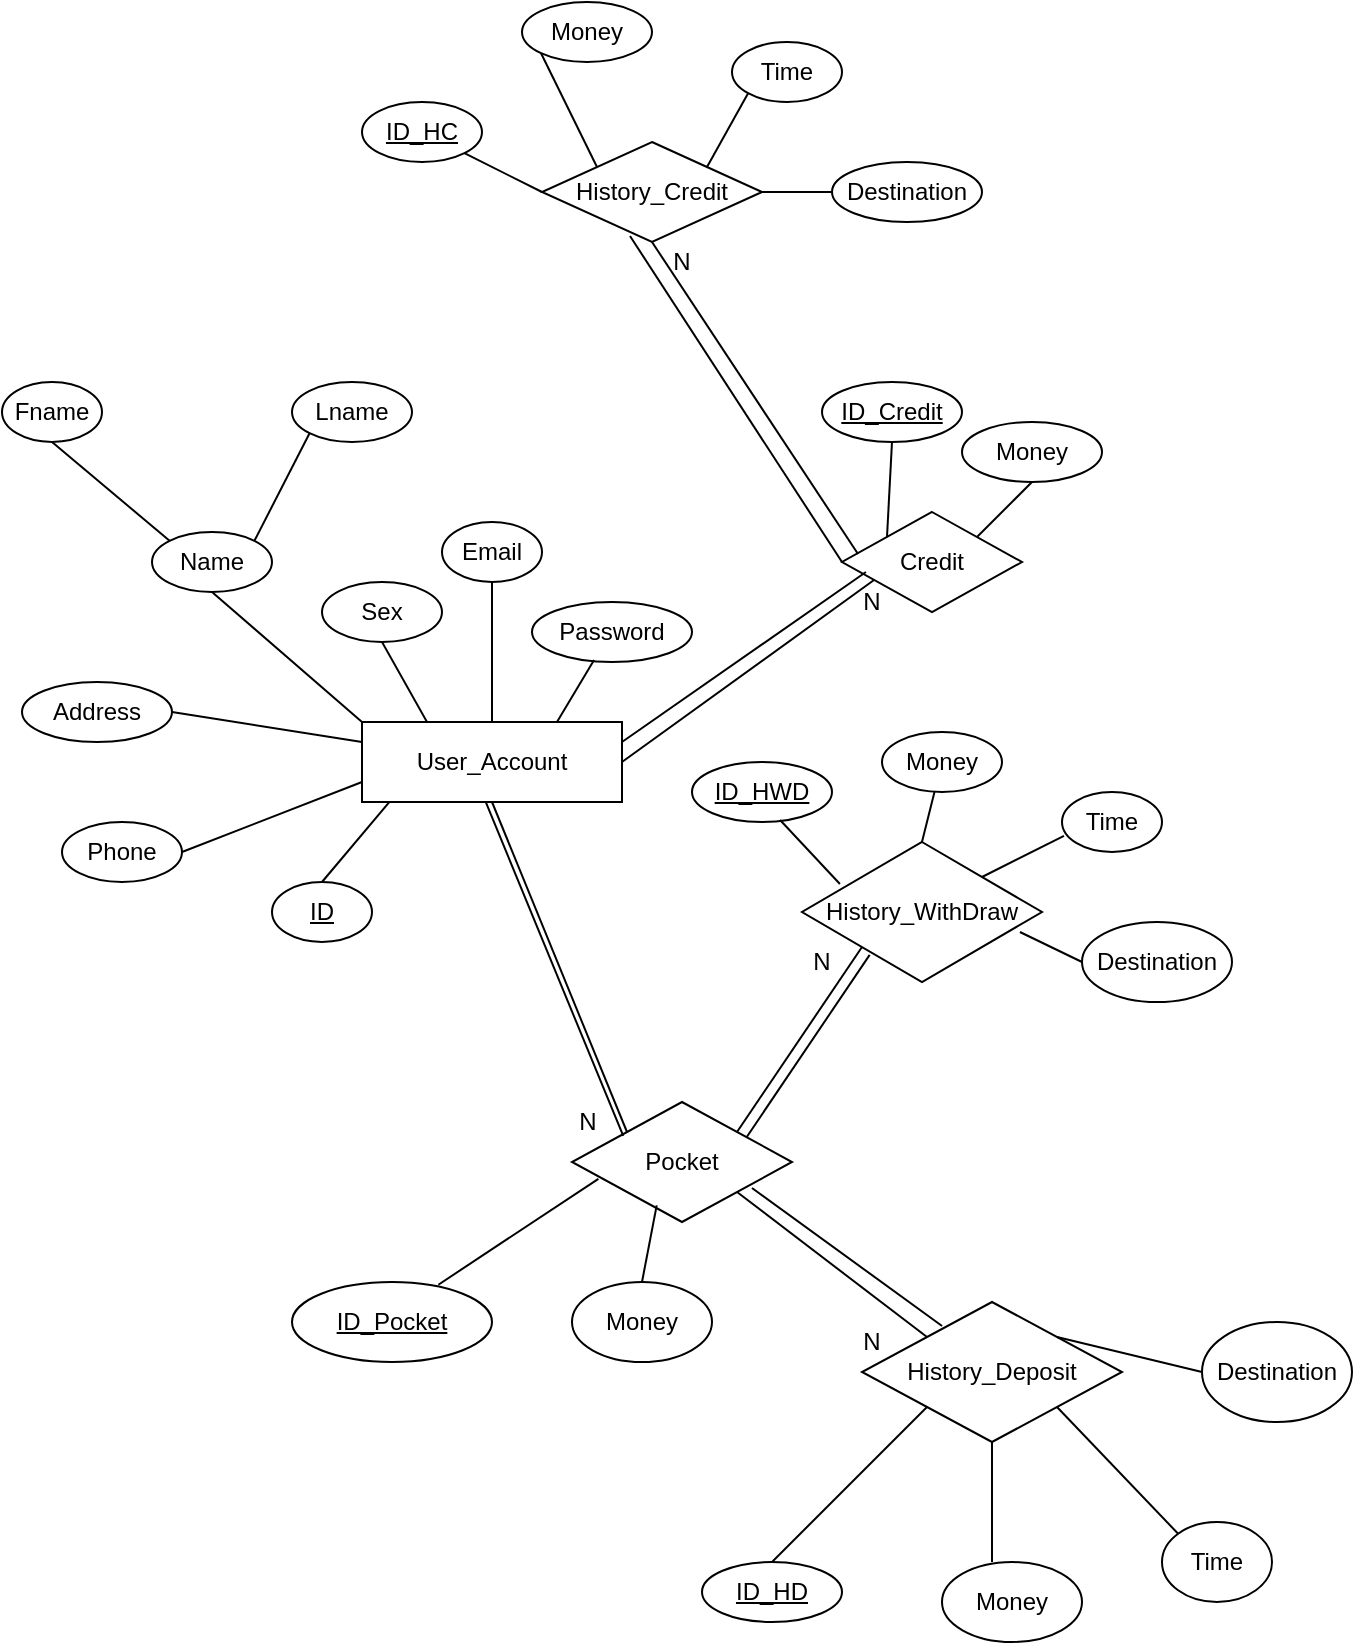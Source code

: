 <mxfile version="14.3.2" type="github">
  <diagram id="nqh-eFb9nkpcU3kw4LIQ" name="Page-1">
    <mxGraphModel dx="1673" dy="941" grid="1" gridSize="10" guides="1" tooltips="1" connect="1" arrows="1" fold="1" page="1" pageScale="1" pageWidth="850" pageHeight="1100" math="0" shadow="0">
      <root>
        <mxCell id="0" />
        <mxCell id="1" parent="0" />
        <mxCell id="xHp5DNosXy4V1_-R_v9--1" value="" style="rounded=0;whiteSpace=wrap;html=1;" vertex="1" parent="1">
          <mxGeometry x="280" y="390" width="130" height="40" as="geometry" />
        </mxCell>
        <mxCell id="xHp5DNosXy4V1_-R_v9--2" value="User_Account" style="text;html=1;strokeColor=none;fillColor=none;align=center;verticalAlign=middle;whiteSpace=wrap;rounded=0;" vertex="1" parent="1">
          <mxGeometry x="305" y="395" width="80" height="30" as="geometry" />
        </mxCell>
        <mxCell id="xHp5DNosXy4V1_-R_v9--16" value="Name" style="ellipse;whiteSpace=wrap;html=1;" vertex="1" parent="1">
          <mxGeometry x="175" y="295" width="60" height="30" as="geometry" />
        </mxCell>
        <mxCell id="xHp5DNosXy4V1_-R_v9--17" value="Fname" style="ellipse;whiteSpace=wrap;html=1;" vertex="1" parent="1">
          <mxGeometry x="100" y="220" width="50" height="30" as="geometry" />
        </mxCell>
        <mxCell id="xHp5DNosXy4V1_-R_v9--18" value="Lname" style="ellipse;whiteSpace=wrap;html=1;" vertex="1" parent="1">
          <mxGeometry x="245" y="220" width="60" height="30" as="geometry" />
        </mxCell>
        <mxCell id="xHp5DNosXy4V1_-R_v9--19" value="Sex" style="ellipse;whiteSpace=wrap;html=1;" vertex="1" parent="1">
          <mxGeometry x="260" y="320" width="60" height="30" as="geometry" />
        </mxCell>
        <mxCell id="xHp5DNosXy4V1_-R_v9--20" value="Email" style="ellipse;whiteSpace=wrap;html=1;" vertex="1" parent="1">
          <mxGeometry x="320" y="290" width="50" height="30" as="geometry" />
        </mxCell>
        <mxCell id="xHp5DNosXy4V1_-R_v9--21" value="Address" style="ellipse;whiteSpace=wrap;html=1;" vertex="1" parent="1">
          <mxGeometry x="110" y="370" width="75" height="30" as="geometry" />
        </mxCell>
        <mxCell id="xHp5DNosXy4V1_-R_v9--22" value="Phone" style="ellipse;whiteSpace=wrap;html=1;" vertex="1" parent="1">
          <mxGeometry x="130" y="440" width="60" height="30" as="geometry" />
        </mxCell>
        <mxCell id="xHp5DNosXy4V1_-R_v9--23" value="Password" style="ellipse;whiteSpace=wrap;html=1;" vertex="1" parent="1">
          <mxGeometry x="365" y="330" width="80" height="30" as="geometry" />
        </mxCell>
        <mxCell id="xHp5DNosXy4V1_-R_v9--24" value="" style="endArrow=none;html=1;entryX=0;entryY=0;entryDx=0;entryDy=0;exitX=0.5;exitY=1;exitDx=0;exitDy=0;" edge="1" parent="1" source="xHp5DNosXy4V1_-R_v9--16" target="xHp5DNosXy4V1_-R_v9--1">
          <mxGeometry width="50" height="50" relative="1" as="geometry">
            <mxPoint x="370" y="470" as="sourcePoint" />
            <mxPoint x="420" y="420" as="targetPoint" />
            <Array as="points" />
          </mxGeometry>
        </mxCell>
        <mxCell id="xHp5DNosXy4V1_-R_v9--25" value="" style="endArrow=none;html=1;entryX=1;entryY=0;entryDx=0;entryDy=0;exitX=0;exitY=1;exitDx=0;exitDy=0;" edge="1" parent="1" source="xHp5DNosXy4V1_-R_v9--18" target="xHp5DNosXy4V1_-R_v9--16">
          <mxGeometry width="50" height="50" relative="1" as="geometry">
            <mxPoint x="370" y="470" as="sourcePoint" />
            <mxPoint x="420" y="420" as="targetPoint" />
          </mxGeometry>
        </mxCell>
        <mxCell id="xHp5DNosXy4V1_-R_v9--26" value="" style="endArrow=none;html=1;entryX=0;entryY=0;entryDx=0;entryDy=0;exitX=0.5;exitY=1;exitDx=0;exitDy=0;" edge="1" parent="1" source="xHp5DNosXy4V1_-R_v9--17" target="xHp5DNosXy4V1_-R_v9--16">
          <mxGeometry width="50" height="50" relative="1" as="geometry">
            <mxPoint x="370" y="470" as="sourcePoint" />
            <mxPoint x="420" y="420" as="targetPoint" />
          </mxGeometry>
        </mxCell>
        <mxCell id="xHp5DNosXy4V1_-R_v9--27" value="" style="endArrow=none;html=1;entryX=0.25;entryY=0;entryDx=0;entryDy=0;exitX=0.5;exitY=1;exitDx=0;exitDy=0;" edge="1" parent="1" source="xHp5DNosXy4V1_-R_v9--19" target="xHp5DNosXy4V1_-R_v9--1">
          <mxGeometry width="50" height="50" relative="1" as="geometry">
            <mxPoint x="370" y="470" as="sourcePoint" />
            <mxPoint x="420" y="420" as="targetPoint" />
          </mxGeometry>
        </mxCell>
        <mxCell id="xHp5DNosXy4V1_-R_v9--28" value="" style="endArrow=none;html=1;entryX=0.5;entryY=0;entryDx=0;entryDy=0;exitX=0.5;exitY=1;exitDx=0;exitDy=0;" edge="1" parent="1" source="xHp5DNosXy4V1_-R_v9--20" target="xHp5DNosXy4V1_-R_v9--1">
          <mxGeometry width="50" height="50" relative="1" as="geometry">
            <mxPoint x="370" y="470" as="sourcePoint" />
            <mxPoint x="420" y="420" as="targetPoint" />
          </mxGeometry>
        </mxCell>
        <mxCell id="xHp5DNosXy4V1_-R_v9--29" value="" style="endArrow=none;html=1;entryX=0.75;entryY=0;entryDx=0;entryDy=0;exitX=0.388;exitY=0.967;exitDx=0;exitDy=0;exitPerimeter=0;" edge="1" parent="1" source="xHp5DNosXy4V1_-R_v9--23" target="xHp5DNosXy4V1_-R_v9--1">
          <mxGeometry width="50" height="50" relative="1" as="geometry">
            <mxPoint x="370" y="470" as="sourcePoint" />
            <mxPoint x="420" y="420" as="targetPoint" />
          </mxGeometry>
        </mxCell>
        <mxCell id="xHp5DNosXy4V1_-R_v9--30" value="" style="endArrow=none;html=1;entryX=0;entryY=0.25;entryDx=0;entryDy=0;exitX=1;exitY=0.5;exitDx=0;exitDy=0;" edge="1" parent="1" source="xHp5DNosXy4V1_-R_v9--21" target="xHp5DNosXy4V1_-R_v9--1">
          <mxGeometry width="50" height="50" relative="1" as="geometry">
            <mxPoint x="370" y="470" as="sourcePoint" />
            <mxPoint x="420" y="420" as="targetPoint" />
          </mxGeometry>
        </mxCell>
        <mxCell id="xHp5DNosXy4V1_-R_v9--31" value="" style="endArrow=none;html=1;entryX=0;entryY=0.75;entryDx=0;entryDy=0;exitX=1;exitY=0.5;exitDx=0;exitDy=0;" edge="1" parent="1" source="xHp5DNosXy4V1_-R_v9--22" target="xHp5DNosXy4V1_-R_v9--1">
          <mxGeometry width="50" height="50" relative="1" as="geometry">
            <mxPoint x="370" y="470" as="sourcePoint" />
            <mxPoint x="420" y="420" as="targetPoint" />
          </mxGeometry>
        </mxCell>
        <mxCell id="xHp5DNosXy4V1_-R_v9--32" value="Pocket" style="rhombus;whiteSpace=wrap;html=1;" vertex="1" parent="1">
          <mxGeometry x="385" y="580" width="110" height="60" as="geometry" />
        </mxCell>
        <mxCell id="xHp5DNosXy4V1_-R_v9--33" value="ID" style="ellipse;whiteSpace=wrap;html=1;fontStyle=4" vertex="1" parent="1">
          <mxGeometry x="235" y="470" width="50" height="30" as="geometry" />
        </mxCell>
        <mxCell id="xHp5DNosXy4V1_-R_v9--34" value="" style="endArrow=none;html=1;entryX=0.104;entryY=1.004;entryDx=0;entryDy=0;entryPerimeter=0;exitX=0.5;exitY=0;exitDx=0;exitDy=0;" edge="1" parent="1" source="xHp5DNosXy4V1_-R_v9--33" target="xHp5DNosXy4V1_-R_v9--1">
          <mxGeometry width="50" height="50" relative="1" as="geometry">
            <mxPoint x="750" y="510" as="sourcePoint" />
            <mxPoint x="800" y="460" as="targetPoint" />
          </mxGeometry>
        </mxCell>
        <mxCell id="xHp5DNosXy4V1_-R_v9--35" value="ID_Pocket" style="ellipse;whiteSpace=wrap;html=1;fontStyle=4" vertex="1" parent="1">
          <mxGeometry x="245" y="670" width="100" height="40" as="geometry" />
        </mxCell>
        <mxCell id="xHp5DNosXy4V1_-R_v9--36" value="Money" style="ellipse;whiteSpace=wrap;html=1;" vertex="1" parent="1">
          <mxGeometry x="385" y="670" width="70" height="40" as="geometry" />
        </mxCell>
        <mxCell id="xHp5DNosXy4V1_-R_v9--37" value="" style="endArrow=none;html=1;entryX=0.12;entryY=0.64;entryDx=0;entryDy=0;entryPerimeter=0;exitX=0.732;exitY=0.034;exitDx=0;exitDy=0;exitPerimeter=0;" edge="1" parent="1" source="xHp5DNosXy4V1_-R_v9--35" target="xHp5DNosXy4V1_-R_v9--32">
          <mxGeometry width="50" height="50" relative="1" as="geometry">
            <mxPoint x="750" y="510" as="sourcePoint" />
            <mxPoint x="800" y="460" as="targetPoint" />
          </mxGeometry>
        </mxCell>
        <mxCell id="xHp5DNosXy4V1_-R_v9--38" value="" style="endArrow=none;html=1;exitX=0.5;exitY=0;exitDx=0;exitDy=0;entryX=0.385;entryY=0.861;entryDx=0;entryDy=0;entryPerimeter=0;" edge="1" parent="1" source="xHp5DNosXy4V1_-R_v9--36" target="xHp5DNosXy4V1_-R_v9--32">
          <mxGeometry width="50" height="50" relative="1" as="geometry">
            <mxPoint x="750" y="510" as="sourcePoint" />
            <mxPoint x="424" y="630" as="targetPoint" />
          </mxGeometry>
        </mxCell>
        <mxCell id="xHp5DNosXy4V1_-R_v9--39" value="" style="endArrow=none;html=1;entryX=0;entryY=0;entryDx=0;entryDy=0;exitX=0.5;exitY=1;exitDx=0;exitDy=0;" edge="1" parent="1" source="xHp5DNosXy4V1_-R_v9--1" target="xHp5DNosXy4V1_-R_v9--32">
          <mxGeometry width="50" height="50" relative="1" as="geometry">
            <mxPoint x="410" y="620" as="sourcePoint" />
            <mxPoint x="460" y="570" as="targetPoint" />
          </mxGeometry>
        </mxCell>
        <mxCell id="xHp5DNosXy4V1_-R_v9--40" value="" style="endArrow=none;html=1;exitX=0.233;exitY=0.283;exitDx=0;exitDy=0;exitPerimeter=0;entryX=0.477;entryY=1.009;entryDx=0;entryDy=0;entryPerimeter=0;" edge="1" parent="1" source="xHp5DNosXy4V1_-R_v9--32" target="xHp5DNosXy4V1_-R_v9--1">
          <mxGeometry width="50" height="50" relative="1" as="geometry">
            <mxPoint x="410" y="620" as="sourcePoint" />
            <mxPoint x="340" y="432" as="targetPoint" />
          </mxGeometry>
        </mxCell>
        <mxCell id="xHp5DNosXy4V1_-R_v9--42" value="History_WithDraw" style="rhombus;whiteSpace=wrap;html=1;" vertex="1" parent="1">
          <mxGeometry x="500" y="450" width="120" height="70" as="geometry" />
        </mxCell>
        <mxCell id="xHp5DNosXy4V1_-R_v9--43" value="ID_HWD" style="ellipse;whiteSpace=wrap;html=1;fontStyle=4" vertex="1" parent="1">
          <mxGeometry x="445" y="410" width="70" height="30" as="geometry" />
        </mxCell>
        <mxCell id="xHp5DNosXy4V1_-R_v9--44" value="Money" style="ellipse;whiteSpace=wrap;html=1;" vertex="1" parent="1">
          <mxGeometry x="540" y="395" width="60" height="30" as="geometry" />
        </mxCell>
        <mxCell id="xHp5DNosXy4V1_-R_v9--45" value="" style="endArrow=none;html=1;entryX=0;entryY=1;entryDx=0;entryDy=0;exitX=1;exitY=0;exitDx=0;exitDy=0;" edge="1" parent="1" source="xHp5DNosXy4V1_-R_v9--32" target="xHp5DNosXy4V1_-R_v9--42">
          <mxGeometry width="50" height="50" relative="1" as="geometry">
            <mxPoint x="330" y="600" as="sourcePoint" />
            <mxPoint x="380" y="550" as="targetPoint" />
          </mxGeometry>
        </mxCell>
        <mxCell id="xHp5DNosXy4V1_-R_v9--46" value="" style="endArrow=none;html=1;entryX=0.282;entryY=0.806;entryDx=0;entryDy=0;entryPerimeter=0;exitX=0.792;exitY=0.298;exitDx=0;exitDy=0;exitPerimeter=0;" edge="1" parent="1" source="xHp5DNosXy4V1_-R_v9--32" target="xHp5DNosXy4V1_-R_v9--42">
          <mxGeometry width="50" height="50" relative="1" as="geometry">
            <mxPoint x="330" y="600" as="sourcePoint" />
            <mxPoint x="710" y="470" as="targetPoint" />
          </mxGeometry>
        </mxCell>
        <mxCell id="xHp5DNosXy4V1_-R_v9--47" value="Time" style="ellipse;whiteSpace=wrap;html=1;" vertex="1" parent="1">
          <mxGeometry x="630" y="425" width="50" height="30" as="geometry" />
        </mxCell>
        <mxCell id="xHp5DNosXy4V1_-R_v9--48" value="Destination" style="ellipse;whiteSpace=wrap;html=1;" vertex="1" parent="1">
          <mxGeometry x="640" y="490" width="75" height="40" as="geometry" />
        </mxCell>
        <mxCell id="xHp5DNosXy4V1_-R_v9--49" value="" style="endArrow=none;html=1;entryX=0.158;entryY=0.3;entryDx=0;entryDy=0;entryPerimeter=0;exitX=0.629;exitY=0.967;exitDx=0;exitDy=0;exitPerimeter=0;" edge="1" parent="1" source="xHp5DNosXy4V1_-R_v9--43" target="xHp5DNosXy4V1_-R_v9--42">
          <mxGeometry width="50" height="50" relative="1" as="geometry">
            <mxPoint x="220" y="470" as="sourcePoint" />
            <mxPoint x="270" y="420" as="targetPoint" />
          </mxGeometry>
        </mxCell>
        <mxCell id="xHp5DNosXy4V1_-R_v9--50" value="" style="endArrow=none;html=1;entryX=0.5;entryY=0;entryDx=0;entryDy=0;" edge="1" parent="1" source="xHp5DNosXy4V1_-R_v9--44" target="xHp5DNosXy4V1_-R_v9--42">
          <mxGeometry width="50" height="50" relative="1" as="geometry">
            <mxPoint x="220" y="470" as="sourcePoint" />
            <mxPoint x="270" y="420" as="targetPoint" />
          </mxGeometry>
        </mxCell>
        <mxCell id="xHp5DNosXy4V1_-R_v9--51" value="" style="endArrow=none;html=1;entryX=1;entryY=0;entryDx=0;entryDy=0;exitX=0.02;exitY=0.733;exitDx=0;exitDy=0;exitPerimeter=0;" edge="1" parent="1" source="xHp5DNosXy4V1_-R_v9--47" target="xHp5DNosXy4V1_-R_v9--42">
          <mxGeometry width="50" height="50" relative="1" as="geometry">
            <mxPoint x="220" y="470" as="sourcePoint" />
            <mxPoint x="270" y="420" as="targetPoint" />
          </mxGeometry>
        </mxCell>
        <mxCell id="xHp5DNosXy4V1_-R_v9--52" value="" style="endArrow=none;html=1;entryX=0.908;entryY=0.643;entryDx=0;entryDy=0;entryPerimeter=0;exitX=0;exitY=0.5;exitDx=0;exitDy=0;" edge="1" parent="1" source="xHp5DNosXy4V1_-R_v9--48" target="xHp5DNosXy4V1_-R_v9--42">
          <mxGeometry width="50" height="50" relative="1" as="geometry">
            <mxPoint x="220" y="470" as="sourcePoint" />
            <mxPoint x="270" y="420" as="targetPoint" />
          </mxGeometry>
        </mxCell>
        <mxCell id="xHp5DNosXy4V1_-R_v9--53" value="History_Deposit" style="rhombus;whiteSpace=wrap;html=1;" vertex="1" parent="1">
          <mxGeometry x="530" y="680" width="130" height="70" as="geometry" />
        </mxCell>
        <mxCell id="xHp5DNosXy4V1_-R_v9--55" value="ID_HD" style="ellipse;whiteSpace=wrap;html=1;fontStyle=4" vertex="1" parent="1">
          <mxGeometry x="450" y="810" width="70" height="30" as="geometry" />
        </mxCell>
        <mxCell id="xHp5DNosXy4V1_-R_v9--56" value="Money" style="ellipse;whiteSpace=wrap;html=1;" vertex="1" parent="1">
          <mxGeometry x="570" y="810" width="70" height="40" as="geometry" />
        </mxCell>
        <mxCell id="xHp5DNosXy4V1_-R_v9--57" value="Time" style="ellipse;whiteSpace=wrap;html=1;" vertex="1" parent="1">
          <mxGeometry x="680" y="790" width="55" height="40" as="geometry" />
        </mxCell>
        <mxCell id="xHp5DNosXy4V1_-R_v9--58" value="Destination" style="ellipse;whiteSpace=wrap;html=1;" vertex="1" parent="1">
          <mxGeometry x="700" y="690" width="75" height="50" as="geometry" />
        </mxCell>
        <mxCell id="xHp5DNosXy4V1_-R_v9--59" value="" style="endArrow=none;html=1;entryX=0;entryY=0;entryDx=0;entryDy=0;exitX=1;exitY=1;exitDx=0;exitDy=0;" edge="1" parent="1" source="xHp5DNosXy4V1_-R_v9--32" target="xHp5DNosXy4V1_-R_v9--53">
          <mxGeometry width="50" height="50" relative="1" as="geometry">
            <mxPoint x="430" y="710" as="sourcePoint" />
            <mxPoint x="480" y="660" as="targetPoint" />
          </mxGeometry>
        </mxCell>
        <mxCell id="xHp5DNosXy4V1_-R_v9--60" value="" style="endArrow=none;html=1;entryX=0.308;entryY=0.171;entryDx=0;entryDy=0;entryPerimeter=0;exitX=0.818;exitY=0.717;exitDx=0;exitDy=0;exitPerimeter=0;" edge="1" parent="1" source="xHp5DNosXy4V1_-R_v9--32" target="xHp5DNosXy4V1_-R_v9--53">
          <mxGeometry width="50" height="50" relative="1" as="geometry">
            <mxPoint x="480" y="620" as="sourcePoint" />
            <mxPoint x="480" y="660" as="targetPoint" />
          </mxGeometry>
        </mxCell>
        <mxCell id="xHp5DNosXy4V1_-R_v9--61" value="" style="endArrow=none;html=1;entryX=0;entryY=1;entryDx=0;entryDy=0;exitX=0.5;exitY=0;exitDx=0;exitDy=0;" edge="1" parent="1" source="xHp5DNosXy4V1_-R_v9--55" target="xHp5DNosXy4V1_-R_v9--53">
          <mxGeometry width="50" height="50" relative="1" as="geometry">
            <mxPoint x="430" y="710" as="sourcePoint" />
            <mxPoint x="480" y="660" as="targetPoint" />
          </mxGeometry>
        </mxCell>
        <mxCell id="xHp5DNosXy4V1_-R_v9--62" value="" style="endArrow=none;html=1;entryX=0.5;entryY=1;entryDx=0;entryDy=0;exitX=0.357;exitY=0;exitDx=0;exitDy=0;exitPerimeter=0;" edge="1" parent="1" source="xHp5DNosXy4V1_-R_v9--56" target="xHp5DNosXy4V1_-R_v9--53">
          <mxGeometry width="50" height="50" relative="1" as="geometry">
            <mxPoint x="430" y="710" as="sourcePoint" />
            <mxPoint x="480" y="660" as="targetPoint" />
          </mxGeometry>
        </mxCell>
        <mxCell id="xHp5DNosXy4V1_-R_v9--63" value="" style="endArrow=none;html=1;entryX=0;entryY=0;entryDx=0;entryDy=0;exitX=1;exitY=1;exitDx=0;exitDy=0;" edge="1" parent="1" source="xHp5DNosXy4V1_-R_v9--53" target="xHp5DNosXy4V1_-R_v9--57">
          <mxGeometry width="50" height="50" relative="1" as="geometry">
            <mxPoint x="430" y="710" as="sourcePoint" />
            <mxPoint x="480" y="660" as="targetPoint" />
          </mxGeometry>
        </mxCell>
        <mxCell id="xHp5DNosXy4V1_-R_v9--64" value="" style="endArrow=none;html=1;entryX=0;entryY=0.5;entryDx=0;entryDy=0;exitX=1;exitY=0;exitDx=0;exitDy=0;" edge="1" parent="1" source="xHp5DNosXy4V1_-R_v9--53" target="xHp5DNosXy4V1_-R_v9--58">
          <mxGeometry width="50" height="50" relative="1" as="geometry">
            <mxPoint x="430" y="710" as="sourcePoint" />
            <mxPoint x="480" y="660" as="targetPoint" />
          </mxGeometry>
        </mxCell>
        <mxCell id="xHp5DNosXy4V1_-R_v9--65" value="Credit" style="rhombus;whiteSpace=wrap;html=1;" vertex="1" parent="1">
          <mxGeometry x="520" y="285" width="90" height="50" as="geometry" />
        </mxCell>
        <mxCell id="xHp5DNosXy4V1_-R_v9--66" value="" style="endArrow=none;html=1;entryX=0.133;entryY=0.6;entryDx=0;entryDy=0;entryPerimeter=0;exitX=1;exitY=0.25;exitDx=0;exitDy=0;" edge="1" parent="1" source="xHp5DNosXy4V1_-R_v9--1" target="xHp5DNosXy4V1_-R_v9--65">
          <mxGeometry width="50" height="50" relative="1" as="geometry">
            <mxPoint x="430" y="410" as="sourcePoint" />
            <mxPoint x="480" y="360" as="targetPoint" />
          </mxGeometry>
        </mxCell>
        <mxCell id="xHp5DNosXy4V1_-R_v9--67" value="" style="endArrow=none;html=1;entryX=0.178;entryY=0.68;entryDx=0;entryDy=0;entryPerimeter=0;exitX=1;exitY=0.5;exitDx=0;exitDy=0;" edge="1" parent="1" source="xHp5DNosXy4V1_-R_v9--1" target="xHp5DNosXy4V1_-R_v9--65">
          <mxGeometry width="50" height="50" relative="1" as="geometry">
            <mxPoint x="430" y="410" as="sourcePoint" />
            <mxPoint x="480" y="360" as="targetPoint" />
          </mxGeometry>
        </mxCell>
        <mxCell id="xHp5DNosXy4V1_-R_v9--68" value="ID_Credit" style="ellipse;whiteSpace=wrap;html=1;fontStyle=4" vertex="1" parent="1">
          <mxGeometry x="510" y="220" width="70" height="30" as="geometry" />
        </mxCell>
        <mxCell id="xHp5DNosXy4V1_-R_v9--69" value="Money" style="ellipse;whiteSpace=wrap;html=1;" vertex="1" parent="1">
          <mxGeometry x="580" y="240" width="70" height="30" as="geometry" />
        </mxCell>
        <mxCell id="xHp5DNosXy4V1_-R_v9--70" value="" style="endArrow=none;html=1;entryX=0;entryY=0;entryDx=0;entryDy=0;exitX=0.5;exitY=1;exitDx=0;exitDy=0;" edge="1" parent="1" source="xHp5DNosXy4V1_-R_v9--68" target="xHp5DNosXy4V1_-R_v9--65">
          <mxGeometry width="50" height="50" relative="1" as="geometry">
            <mxPoint x="430" y="410" as="sourcePoint" />
            <mxPoint x="480" y="360" as="targetPoint" />
          </mxGeometry>
        </mxCell>
        <mxCell id="xHp5DNosXy4V1_-R_v9--71" value="" style="endArrow=none;html=1;entryX=1;entryY=0;entryDx=0;entryDy=0;exitX=0.5;exitY=1;exitDx=0;exitDy=0;" edge="1" parent="1" source="xHp5DNosXy4V1_-R_v9--69" target="xHp5DNosXy4V1_-R_v9--65">
          <mxGeometry width="50" height="50" relative="1" as="geometry">
            <mxPoint x="430" y="410" as="sourcePoint" />
            <mxPoint x="480" y="360" as="targetPoint" />
          </mxGeometry>
        </mxCell>
        <mxCell id="xHp5DNosXy4V1_-R_v9--72" value="History_Credit" style="rhombus;whiteSpace=wrap;html=1;" vertex="1" parent="1">
          <mxGeometry x="370" y="100" width="110" height="50" as="geometry" />
        </mxCell>
        <mxCell id="xHp5DNosXy4V1_-R_v9--73" value="" style="endArrow=none;html=1;entryX=0.089;entryY=0.42;entryDx=0;entryDy=0;entryPerimeter=0;exitX=0.5;exitY=1;exitDx=0;exitDy=0;" edge="1" parent="1" source="xHp5DNosXy4V1_-R_v9--72" target="xHp5DNosXy4V1_-R_v9--65">
          <mxGeometry width="50" height="50" relative="1" as="geometry">
            <mxPoint x="430" y="310" as="sourcePoint" />
            <mxPoint x="480" y="260" as="targetPoint" />
          </mxGeometry>
        </mxCell>
        <mxCell id="xHp5DNosXy4V1_-R_v9--74" value="" style="endArrow=none;html=1;entryX=0.4;entryY=0.94;entryDx=0;entryDy=0;entryPerimeter=0;exitX=0;exitY=0.5;exitDx=0;exitDy=0;" edge="1" parent="1" source="xHp5DNosXy4V1_-R_v9--65" target="xHp5DNosXy4V1_-R_v9--72">
          <mxGeometry width="50" height="50" relative="1" as="geometry">
            <mxPoint x="430" y="310" as="sourcePoint" />
            <mxPoint x="480" y="260" as="targetPoint" />
          </mxGeometry>
        </mxCell>
        <mxCell id="xHp5DNosXy4V1_-R_v9--75" value="ID_HC" style="ellipse;whiteSpace=wrap;html=1;fontStyle=4" vertex="1" parent="1">
          <mxGeometry x="280" y="80" width="60" height="30" as="geometry" />
        </mxCell>
        <mxCell id="xHp5DNosXy4V1_-R_v9--76" value="Money" style="ellipse;whiteSpace=wrap;html=1;" vertex="1" parent="1">
          <mxGeometry x="360" y="30" width="65" height="30" as="geometry" />
        </mxCell>
        <mxCell id="xHp5DNosXy4V1_-R_v9--77" value="Time" style="ellipse;whiteSpace=wrap;html=1;" vertex="1" parent="1">
          <mxGeometry x="465" y="50" width="55" height="30" as="geometry" />
        </mxCell>
        <mxCell id="xHp5DNosXy4V1_-R_v9--78" value="Destination" style="ellipse;whiteSpace=wrap;html=1;" vertex="1" parent="1">
          <mxGeometry x="515" y="110" width="75" height="30" as="geometry" />
        </mxCell>
        <mxCell id="xHp5DNosXy4V1_-R_v9--79" value="" style="endArrow=none;html=1;entryX=0;entryY=0.5;entryDx=0;entryDy=0;exitX=1;exitY=1;exitDx=0;exitDy=0;" edge="1" parent="1" source="xHp5DNosXy4V1_-R_v9--75" target="xHp5DNosXy4V1_-R_v9--72">
          <mxGeometry width="50" height="50" relative="1" as="geometry">
            <mxPoint x="430" y="310" as="sourcePoint" />
            <mxPoint x="480" y="260" as="targetPoint" />
          </mxGeometry>
        </mxCell>
        <mxCell id="xHp5DNosXy4V1_-R_v9--80" value="" style="endArrow=none;html=1;entryX=0;entryY=0;entryDx=0;entryDy=0;exitX=0;exitY=1;exitDx=0;exitDy=0;" edge="1" parent="1" source="xHp5DNosXy4V1_-R_v9--76" target="xHp5DNosXy4V1_-R_v9--72">
          <mxGeometry width="50" height="50" relative="1" as="geometry">
            <mxPoint x="430" y="310" as="sourcePoint" />
            <mxPoint x="480" y="260" as="targetPoint" />
          </mxGeometry>
        </mxCell>
        <mxCell id="xHp5DNosXy4V1_-R_v9--81" value="" style="endArrow=none;html=1;entryX=1;entryY=0;entryDx=0;entryDy=0;exitX=0;exitY=1;exitDx=0;exitDy=0;" edge="1" parent="1" source="xHp5DNosXy4V1_-R_v9--77" target="xHp5DNosXy4V1_-R_v9--72">
          <mxGeometry width="50" height="50" relative="1" as="geometry">
            <mxPoint x="430" y="310" as="sourcePoint" />
            <mxPoint x="480" y="260" as="targetPoint" />
          </mxGeometry>
        </mxCell>
        <mxCell id="xHp5DNosXy4V1_-R_v9--82" value="" style="endArrow=none;html=1;entryX=1;entryY=0.5;entryDx=0;entryDy=0;exitX=0;exitY=0.5;exitDx=0;exitDy=0;" edge="1" parent="1" source="xHp5DNosXy4V1_-R_v9--78" target="xHp5DNosXy4V1_-R_v9--72">
          <mxGeometry width="50" height="50" relative="1" as="geometry">
            <mxPoint x="430" y="310" as="sourcePoint" />
            <mxPoint x="480" y="260" as="targetPoint" />
          </mxGeometry>
        </mxCell>
        <mxCell id="xHp5DNosXy4V1_-R_v9--84" value="N" style="text;html=1;strokeColor=none;fillColor=none;align=center;verticalAlign=middle;whiteSpace=wrap;rounded=0;" vertex="1" parent="1">
          <mxGeometry x="372.5" y="580" width="40" height="20" as="geometry" />
        </mxCell>
        <mxCell id="xHp5DNosXy4V1_-R_v9--85" value="N" style="text;html=1;strokeColor=none;fillColor=none;align=center;verticalAlign=middle;whiteSpace=wrap;rounded=0;" vertex="1" parent="1">
          <mxGeometry x="515" y="690" width="40" height="20" as="geometry" />
        </mxCell>
        <mxCell id="xHp5DNosXy4V1_-R_v9--86" value="N" style="text;html=1;strokeColor=none;fillColor=none;align=center;verticalAlign=middle;whiteSpace=wrap;rounded=0;" vertex="1" parent="1">
          <mxGeometry x="490" y="500" width="40" height="20" as="geometry" />
        </mxCell>
        <mxCell id="xHp5DNosXy4V1_-R_v9--87" value="N" style="text;html=1;strokeColor=none;fillColor=none;align=center;verticalAlign=middle;whiteSpace=wrap;rounded=0;" vertex="1" parent="1">
          <mxGeometry x="515" y="320" width="40" height="20" as="geometry" />
        </mxCell>
        <mxCell id="xHp5DNosXy4V1_-R_v9--88" value="N" style="text;html=1;strokeColor=none;fillColor=none;align=center;verticalAlign=middle;whiteSpace=wrap;rounded=0;" vertex="1" parent="1">
          <mxGeometry x="420" y="150" width="40" height="20" as="geometry" />
        </mxCell>
      </root>
    </mxGraphModel>
  </diagram>
</mxfile>

